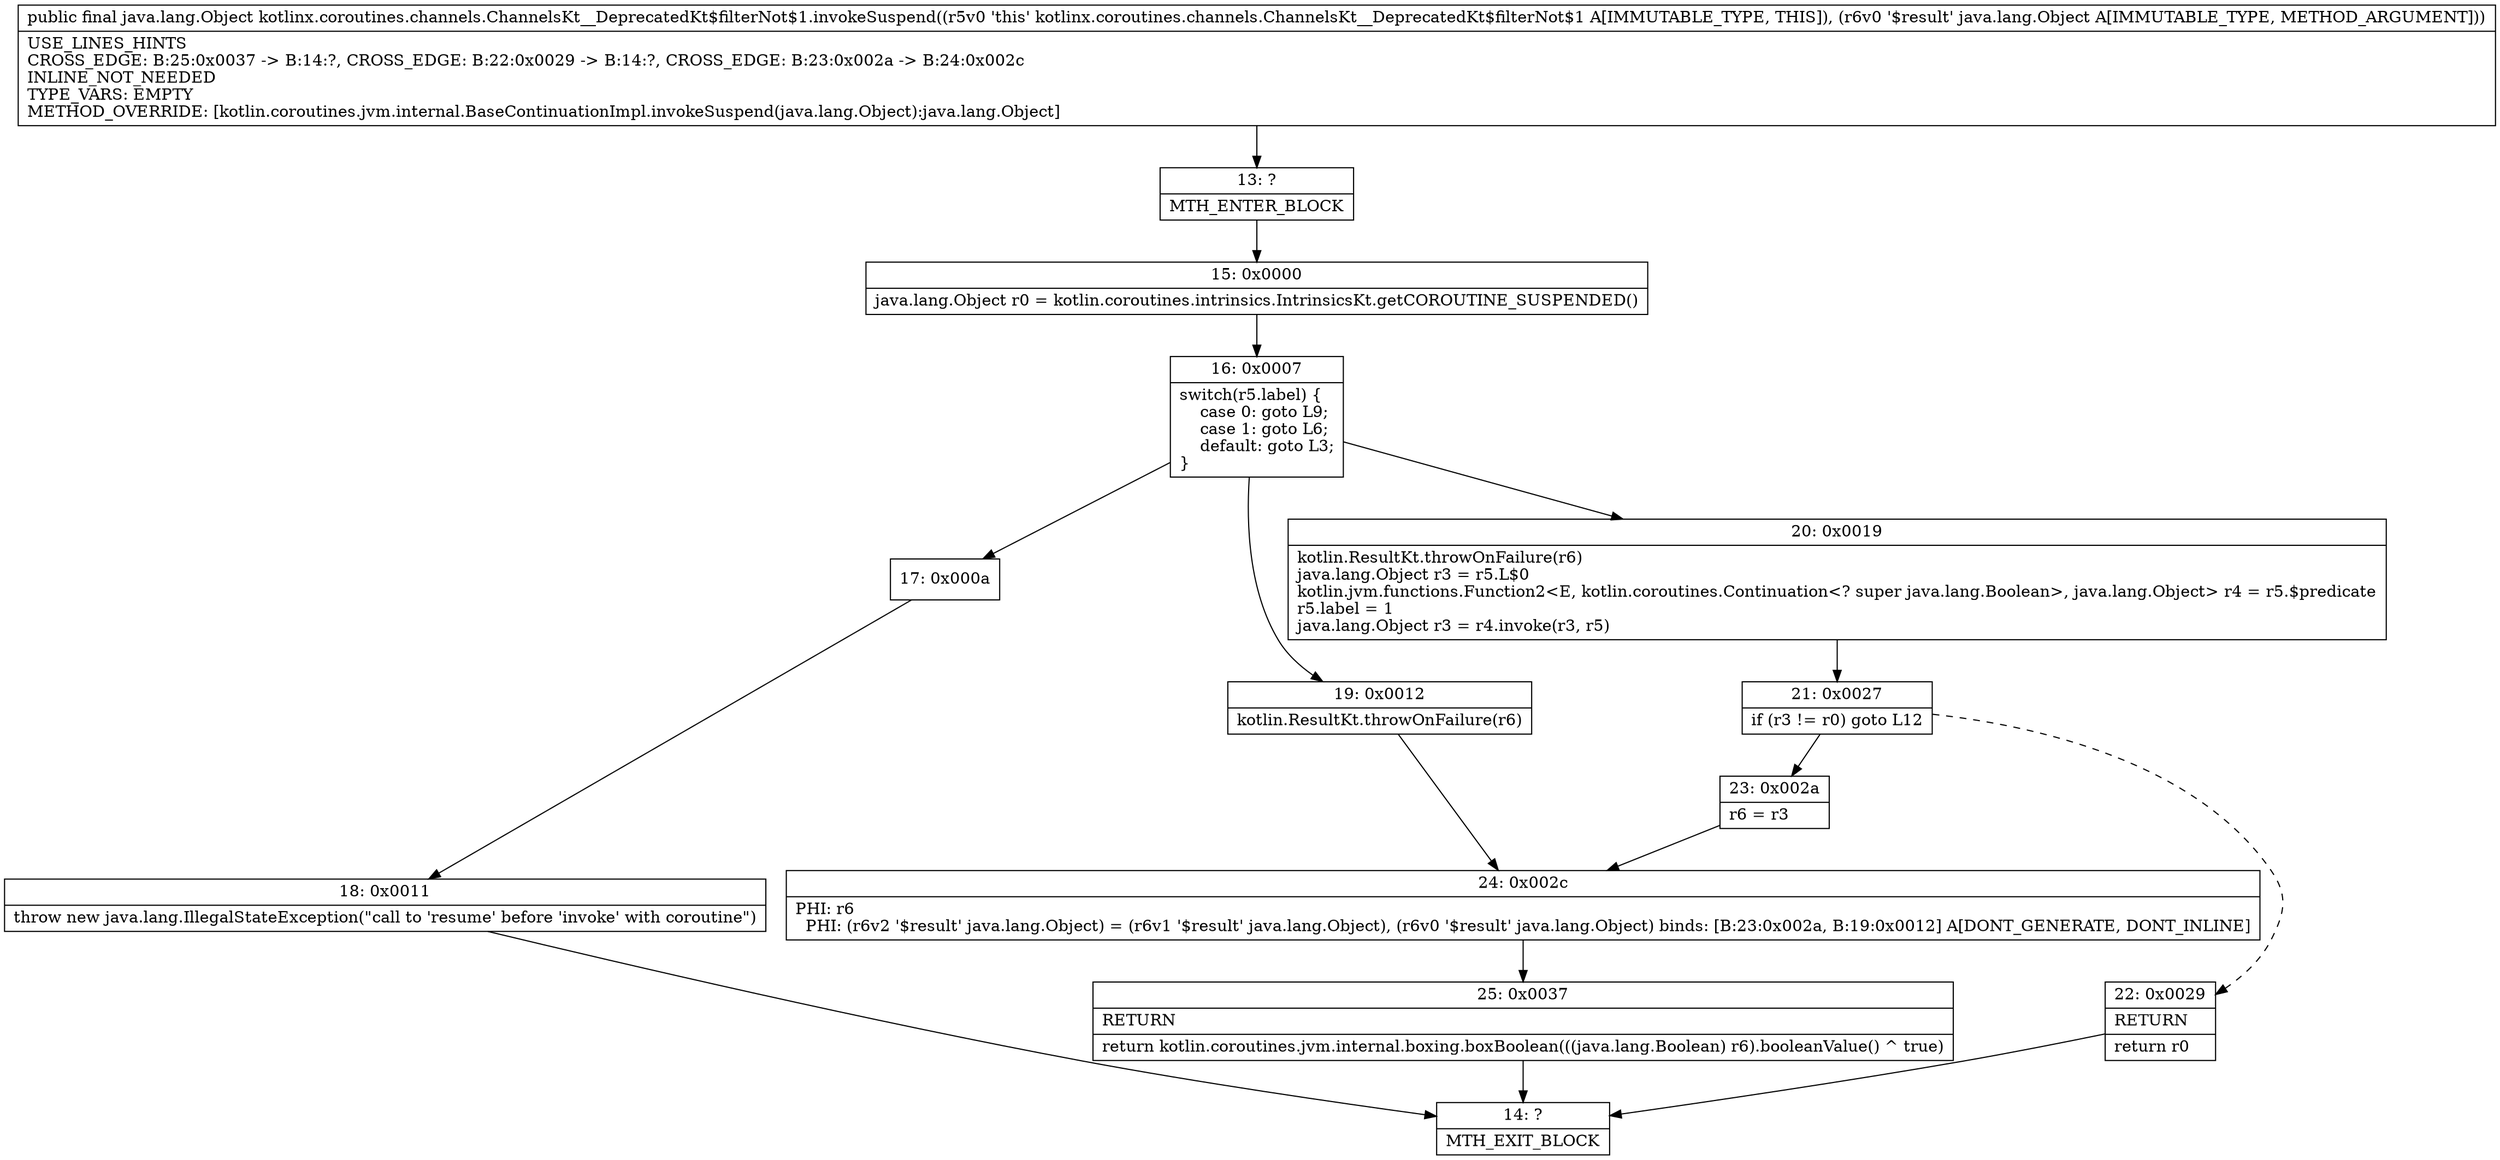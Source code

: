 digraph "CFG forkotlinx.coroutines.channels.ChannelsKt__DeprecatedKt$filterNot$1.invokeSuspend(Ljava\/lang\/Object;)Ljava\/lang\/Object;" {
Node_13 [shape=record,label="{13\:\ ?|MTH_ENTER_BLOCK\l}"];
Node_15 [shape=record,label="{15\:\ 0x0000|java.lang.Object r0 = kotlin.coroutines.intrinsics.IntrinsicsKt.getCOROUTINE_SUSPENDED()\l}"];
Node_16 [shape=record,label="{16\:\ 0x0007|switch(r5.label) \{\l    case 0: goto L9;\l    case 1: goto L6;\l    default: goto L3;\l\}\l}"];
Node_17 [shape=record,label="{17\:\ 0x000a}"];
Node_18 [shape=record,label="{18\:\ 0x0011|throw new java.lang.IllegalStateException(\"call to 'resume' before 'invoke' with coroutine\")\l}"];
Node_14 [shape=record,label="{14\:\ ?|MTH_EXIT_BLOCK\l}"];
Node_19 [shape=record,label="{19\:\ 0x0012|kotlin.ResultKt.throwOnFailure(r6)\l}"];
Node_24 [shape=record,label="{24\:\ 0x002c|PHI: r6 \l  PHI: (r6v2 '$result' java.lang.Object) = (r6v1 '$result' java.lang.Object), (r6v0 '$result' java.lang.Object) binds: [B:23:0x002a, B:19:0x0012] A[DONT_GENERATE, DONT_INLINE]\l}"];
Node_25 [shape=record,label="{25\:\ 0x0037|RETURN\l|return kotlin.coroutines.jvm.internal.boxing.boxBoolean(((java.lang.Boolean) r6).booleanValue() ^ true)\l}"];
Node_20 [shape=record,label="{20\:\ 0x0019|kotlin.ResultKt.throwOnFailure(r6)\ljava.lang.Object r3 = r5.L$0\lkotlin.jvm.functions.Function2\<E, kotlin.coroutines.Continuation\<? super java.lang.Boolean\>, java.lang.Object\> r4 = r5.$predicate\lr5.label = 1\ljava.lang.Object r3 = r4.invoke(r3, r5)\l}"];
Node_21 [shape=record,label="{21\:\ 0x0027|if (r3 != r0) goto L12\l}"];
Node_22 [shape=record,label="{22\:\ 0x0029|RETURN\l|return r0\l}"];
Node_23 [shape=record,label="{23\:\ 0x002a|r6 = r3\l}"];
MethodNode[shape=record,label="{public final java.lang.Object kotlinx.coroutines.channels.ChannelsKt__DeprecatedKt$filterNot$1.invokeSuspend((r5v0 'this' kotlinx.coroutines.channels.ChannelsKt__DeprecatedKt$filterNot$1 A[IMMUTABLE_TYPE, THIS]), (r6v0 '$result' java.lang.Object A[IMMUTABLE_TYPE, METHOD_ARGUMENT]))  | USE_LINES_HINTS\lCROSS_EDGE: B:25:0x0037 \-\> B:14:?, CROSS_EDGE: B:22:0x0029 \-\> B:14:?, CROSS_EDGE: B:23:0x002a \-\> B:24:0x002c\lINLINE_NOT_NEEDED\lTYPE_VARS: EMPTY\lMETHOD_OVERRIDE: [kotlin.coroutines.jvm.internal.BaseContinuationImpl.invokeSuspend(java.lang.Object):java.lang.Object]\l}"];
MethodNode -> Node_13;Node_13 -> Node_15;
Node_15 -> Node_16;
Node_16 -> Node_17;
Node_16 -> Node_19;
Node_16 -> Node_20;
Node_17 -> Node_18;
Node_18 -> Node_14;
Node_19 -> Node_24;
Node_24 -> Node_25;
Node_25 -> Node_14;
Node_20 -> Node_21;
Node_21 -> Node_22[style=dashed];
Node_21 -> Node_23;
Node_22 -> Node_14;
Node_23 -> Node_24;
}

